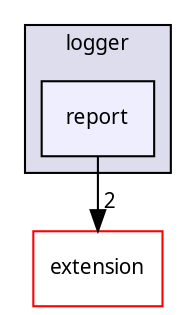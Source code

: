 digraph "Solution/Solution/Alicorn/include/alicorn/logger/report" {
  compound=true
  node [ fontsize="10", fontname="Verdana"];
  edge [ labelfontsize="10", labelfontname="Verdana"];
  subgraph clusterdir_e0b4cc65e792043e575124aca1004126 {
    graph [ bgcolor="#ddddee", pencolor="black", label="logger" fontname="Verdana", fontsize="10", URL="dir_e0b4cc65e792043e575124aca1004126.html"]
  dir_a18db8da935b376e761329d7423eff7f [shape=box, label="report", style="filled", fillcolor="#eeeeff", pencolor="black", URL="dir_a18db8da935b376e761329d7423eff7f.html"];
  }
  dir_c8af8c1795fb375da0dcf926b8c75dc1 [shape=box label="extension" fillcolor="white" style="filled" color="red" URL="dir_c8af8c1795fb375da0dcf926b8c75dc1.html"];
  dir_a18db8da935b376e761329d7423eff7f->dir_c8af8c1795fb375da0dcf926b8c75dc1 [headlabel="2", labeldistance=1.5 headhref="dir_000059_000052.html"];
}
